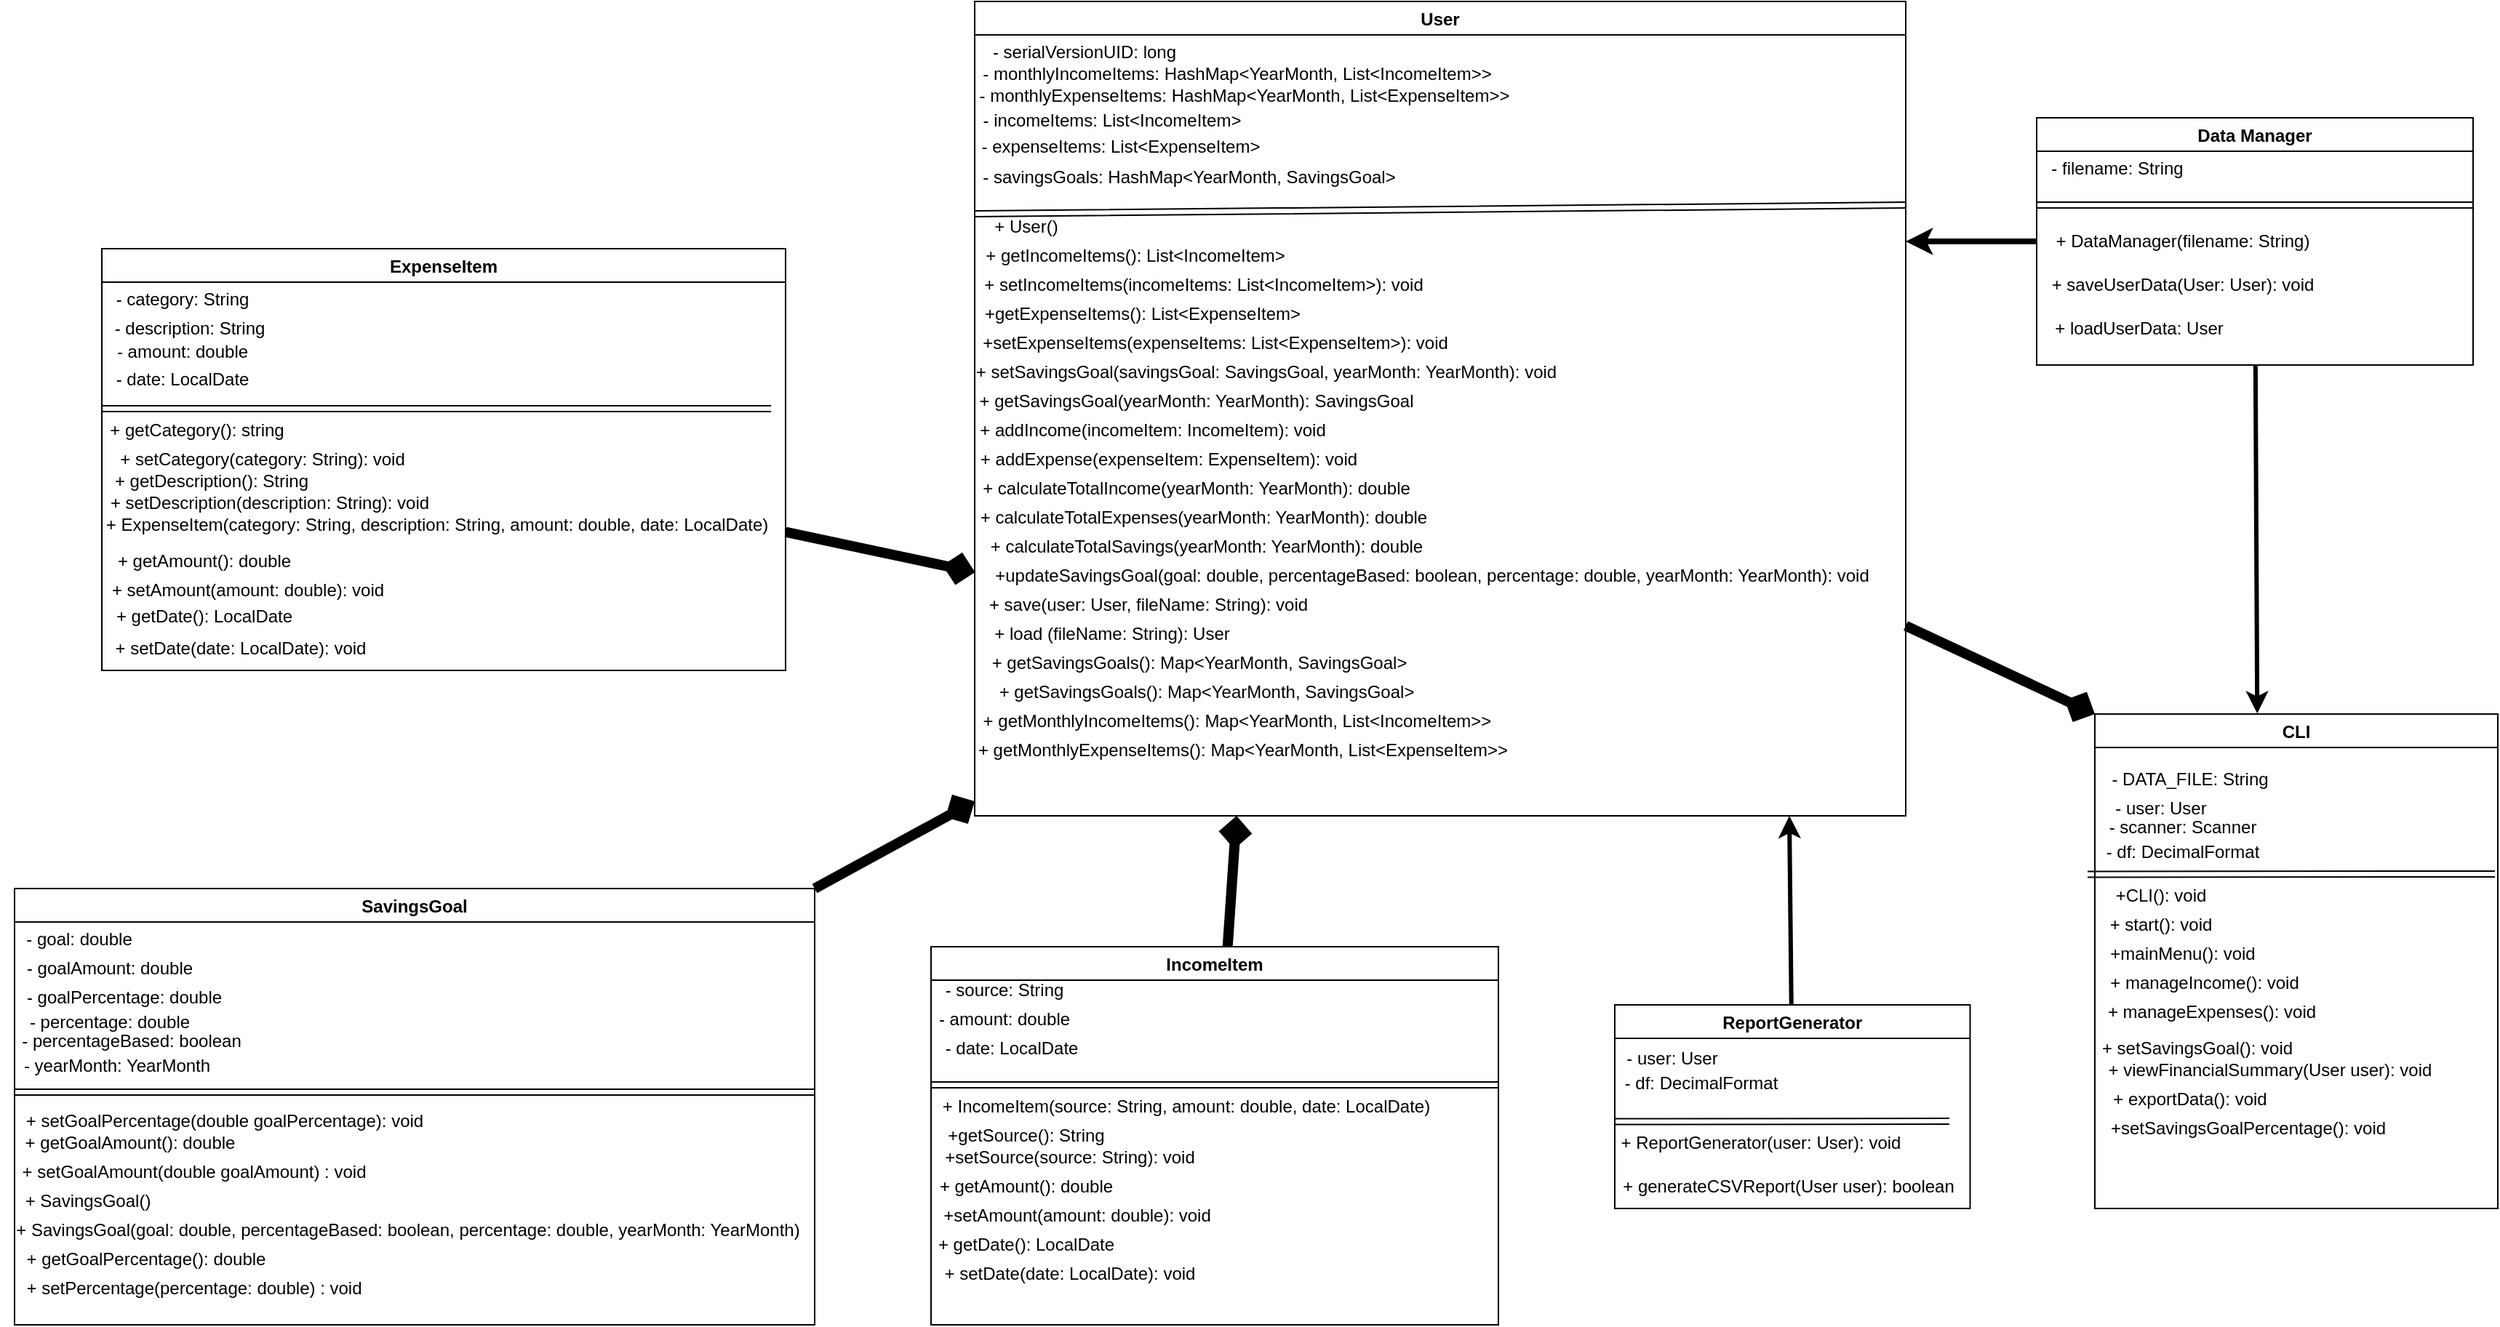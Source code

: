 <mxfile>
    <diagram id="HLEwpZdKR18EzE0iEeVe" name="Page-1">
        <mxGraphModel dx="4207" dy="2997" grid="1" gridSize="10" guides="1" tooltips="1" connect="1" arrows="1" fold="1" page="0" pageScale="1" pageWidth="1100" pageHeight="850" background="none" math="0" shadow="0">
            <root>
                <mxCell id="0"/>
                <mxCell id="1" parent="0"/>
                <mxCell id="180" style="edgeStyle=none;html=1;entryX=0;entryY=0;entryDx=0;entryDy=0;strokeColor=#000000;strokeWidth=7;endArrow=diamond;endFill=1;" edge="1" parent="1" source="2" target="80">
                    <mxGeometry relative="1" as="geometry"/>
                </mxCell>
                <mxCell id="2" value="User" style="swimlane;" parent="1" vertex="1">
                    <mxGeometry x="-920" y="-830" width="640" height="560" as="geometry"/>
                </mxCell>
                <mxCell id="3" value="- serialVersionUID: long" style="text;html=1;align=center;verticalAlign=middle;resizable=0;points=[];autosize=1;strokeColor=none;fillColor=none;" parent="2" vertex="1">
                    <mxGeometry y="20" width="150" height="30" as="geometry"/>
                </mxCell>
                <mxCell id="5" value="- incomeItems: List&amp;lt;IncomeItem&amp;gt;" style="text;html=1;align=center;verticalAlign=middle;resizable=0;points=[];autosize=1;strokeColor=none;fillColor=none;" parent="2" vertex="1">
                    <mxGeometry x="-6" y="67" width="200" height="30" as="geometry"/>
                </mxCell>
                <mxCell id="6" value="- expenseItems: List&amp;lt;ExpenseItem&amp;gt;" style="text;html=1;align=center;verticalAlign=middle;resizable=0;points=[];autosize=1;strokeColor=none;fillColor=none;" parent="2" vertex="1">
                    <mxGeometry x="-5" y="85" width="210" height="30" as="geometry"/>
                </mxCell>
                <mxCell id="7" value="" style="shape=link;html=1;" parent="2" edge="1">
                    <mxGeometry width="100" relative="1" as="geometry">
                        <mxPoint y="146" as="sourcePoint"/>
                        <mxPoint x="640" y="140" as="targetPoint"/>
                    </mxGeometry>
                </mxCell>
                <mxCell id="8" value="+ getIncomeItems(): List&amp;lt;IncomeItem&amp;gt;" style="text;html=1;align=center;verticalAlign=middle;resizable=0;points=[];autosize=1;strokeColor=none;fillColor=none;" parent="2" vertex="1">
                    <mxGeometry x="-5" y="160" width="230" height="30" as="geometry"/>
                </mxCell>
                <mxCell id="15" value="+getExpenseItems(): List&amp;lt;ExpenseItem&amp;gt;" style="text;html=1;align=center;verticalAlign=middle;resizable=0;points=[];autosize=1;strokeColor=none;fillColor=none;" parent="2" vertex="1">
                    <mxGeometry x="-5" y="200" width="240" height="30" as="geometry"/>
                </mxCell>
                <mxCell id="16" value="+ setIncomeItems(incomeItems: List&amp;lt;IncomeItem&amp;gt;): void" style="text;html=1;align=center;verticalAlign=middle;resizable=0;points=[];autosize=1;strokeColor=none;fillColor=none;" parent="2" vertex="1">
                    <mxGeometry x="-8" y="180" width="330" height="30" as="geometry"/>
                </mxCell>
                <mxCell id="17" value="+ getSavingsGoal(yearMonth: YearMonth): SavingsGoal" style="text;html=1;align=center;verticalAlign=middle;resizable=0;points=[];autosize=1;strokeColor=none;fillColor=none;" parent="2" vertex="1">
                    <mxGeometry x="-8" y="260" width="320" height="30" as="geometry"/>
                </mxCell>
                <mxCell id="18" value="+setExpenseItems(expenseItems: List&amp;lt;ExpenseItem&amp;gt;): void" style="text;html=1;align=center;verticalAlign=middle;resizable=0;points=[];autosize=1;strokeColor=none;fillColor=none;" parent="2" vertex="1">
                    <mxGeometry x="-5" y="220" width="340" height="30" as="geometry"/>
                </mxCell>
                <mxCell id="19" value="+ setSavingsGoal(savingsGoal: SavingsGoal, yearMonth: YearMonth): void" style="text;html=1;align=center;verticalAlign=middle;resizable=0;points=[];autosize=1;strokeColor=none;fillColor=none;" parent="2" vertex="1">
                    <mxGeometry x="-10" y="240" width="420" height="30" as="geometry"/>
                </mxCell>
                <mxCell id="120" value="- monthlyExpenseItems: HashMap&amp;lt;YearMonth, List&amp;lt;ExpenseItem&amp;gt;&amp;gt;" style="text;html=1;align=center;verticalAlign=middle;resizable=0;points=[];autosize=1;strokeColor=none;fillColor=none;" vertex="1" parent="2">
                    <mxGeometry x="-10" y="50" width="390" height="30" as="geometry"/>
                </mxCell>
                <mxCell id="4" value="- monthlyIncomeItems: HashMap&amp;lt;YearMonth, List&amp;lt;IncomeItem&amp;gt;&amp;gt;" style="text;html=1;align=center;verticalAlign=middle;resizable=0;points=[];autosize=1;strokeColor=none;fillColor=none;" parent="2" vertex="1">
                    <mxGeometry x="-5" y="35" width="370" height="30" as="geometry"/>
                </mxCell>
                <mxCell id="121" value="- savingsGoals: HashMap&amp;lt;YearMonth, SavingsGoal&amp;gt;" style="text;html=1;align=center;verticalAlign=middle;resizable=0;points=[];autosize=1;strokeColor=none;fillColor=none;" vertex="1" parent="2">
                    <mxGeometry x="-8" y="106" width="310" height="30" as="geometry"/>
                </mxCell>
                <mxCell id="122" value="+ User()" style="text;html=1;align=center;verticalAlign=middle;resizable=0;points=[];autosize=1;strokeColor=none;fillColor=none;" vertex="1" parent="2">
                    <mxGeometry y="140" width="70" height="30" as="geometry"/>
                </mxCell>
                <mxCell id="123" value="+ addIncome(incomeItem: IncomeItem): void" style="text;html=1;align=center;verticalAlign=middle;resizable=0;points=[];autosize=1;strokeColor=none;fillColor=none;" vertex="1" parent="2">
                    <mxGeometry x="-8" y="280" width="260" height="30" as="geometry"/>
                </mxCell>
                <mxCell id="124" value="+ addExpense(expenseItem: ExpenseItem): void" style="text;html=1;align=center;verticalAlign=middle;resizable=0;points=[];autosize=1;strokeColor=none;fillColor=none;" vertex="1" parent="2">
                    <mxGeometry x="-7" y="300" width="280" height="30" as="geometry"/>
                </mxCell>
                <mxCell id="125" value="+ calculateTotalIncome(yearMonth: YearMonth): double" style="text;html=1;align=center;verticalAlign=middle;resizable=0;points=[];autosize=1;strokeColor=none;fillColor=none;" vertex="1" parent="2">
                    <mxGeometry x="-8" y="320" width="320" height="30" as="geometry"/>
                </mxCell>
                <mxCell id="126" value="+ calculateTotalExpenses(yearMonth: YearMonth): double" style="text;html=1;align=center;verticalAlign=middle;resizable=0;points=[];autosize=1;strokeColor=none;fillColor=none;" vertex="1" parent="2">
                    <mxGeometry x="-8" y="340" width="330" height="30" as="geometry"/>
                </mxCell>
                <mxCell id="127" value="+ calculateTotalSavings(yearMonth: YearMonth): double" style="text;html=1;align=center;verticalAlign=middle;resizable=0;points=[];autosize=1;strokeColor=none;fillColor=none;" vertex="1" parent="2">
                    <mxGeometry x="-1" y="360" width="320" height="30" as="geometry"/>
                </mxCell>
                <mxCell id="129" value="+ save(user: User, fileName: String): void" style="text;html=1;align=center;verticalAlign=middle;resizable=0;points=[];autosize=1;strokeColor=none;fillColor=none;" vertex="1" parent="2">
                    <mxGeometry x="-1" y="400" width="240" height="30" as="geometry"/>
                </mxCell>
                <mxCell id="130" value="+ load (fileName: String): User" style="text;html=1;align=center;verticalAlign=middle;resizable=0;points=[];autosize=1;strokeColor=none;fillColor=none;" vertex="1" parent="2">
                    <mxGeometry x="-1" y="420" width="190" height="30" as="geometry"/>
                </mxCell>
                <mxCell id="131" value="+ getSavingsGoals(): Map&amp;lt;YearMonth, SavingsGoal&amp;gt;" style="text;html=1;align=center;verticalAlign=middle;resizable=0;points=[];autosize=1;strokeColor=none;fillColor=none;" vertex="1" parent="2">
                    <mxGeometry x="-1" y="440" width="310" height="30" as="geometry"/>
                </mxCell>
                <mxCell id="132" value="+ getSavingsGoals(): Map&amp;lt;YearMonth, SavingsGoal&amp;gt;" style="text;html=1;align=center;verticalAlign=middle;resizable=0;points=[];autosize=1;strokeColor=none;fillColor=none;" vertex="1" parent="2">
                    <mxGeometry x="4" y="460" width="310" height="30" as="geometry"/>
                </mxCell>
                <mxCell id="134" value="+ getMonthlyIncomeItems(): Map&amp;lt;YearMonth, List&amp;lt;IncomeItem&amp;gt;&amp;gt;" style="text;html=1;align=center;verticalAlign=middle;resizable=0;points=[];autosize=1;strokeColor=none;fillColor=none;" vertex="1" parent="2">
                    <mxGeometry x="-5" y="480" width="370" height="30" as="geometry"/>
                </mxCell>
                <mxCell id="135" value="+ getMonthlyExpenseItems(): Map&amp;lt;YearMonth, List&amp;lt;ExpenseItem&amp;gt;&amp;gt;" style="text;html=1;align=center;verticalAlign=middle;resizable=0;points=[];autosize=1;strokeColor=none;fillColor=none;" vertex="1" parent="2">
                    <mxGeometry x="-11" y="500" width="390" height="30" as="geometry"/>
                </mxCell>
                <mxCell id="128" value="+updateSavingsGoal(goal: double, percentageBased: boolean, percentage: double, yearMonth: YearMonth): void" style="text;html=1;align=center;verticalAlign=middle;resizable=0;points=[];autosize=1;strokeColor=none;fillColor=none;" vertex="1" parent="2">
                    <mxGeometry x="4" y="380" width="620" height="30" as="geometry"/>
                </mxCell>
                <mxCell id="178" style="edgeStyle=none;html=1;strokeColor=#000000;strokeWidth=7;endArrow=diamond;endFill=1;" edge="1" parent="1" source="24">
                    <mxGeometry relative="1" as="geometry">
                        <mxPoint x="-740" y="-270" as="targetPoint"/>
                    </mxGeometry>
                </mxCell>
                <mxCell id="24" value="IncomeItem" style="swimlane;" parent="1" vertex="1">
                    <mxGeometry x="-950" y="-180" width="390" height="260" as="geometry"/>
                </mxCell>
                <mxCell id="27" value="- source: String" style="text;html=1;align=center;verticalAlign=middle;resizable=0;points=[];autosize=1;strokeColor=none;fillColor=none;" parent="24" vertex="1">
                    <mxGeometry y="15" width="100" height="30" as="geometry"/>
                </mxCell>
                <mxCell id="28" value="- amount: double" style="text;html=1;align=center;verticalAlign=middle;resizable=0;points=[];autosize=1;strokeColor=none;fillColor=none;" parent="24" vertex="1">
                    <mxGeometry x="-5" y="35" width="110" height="30" as="geometry"/>
                </mxCell>
                <mxCell id="29" value="- date: LocalDate" style="text;html=1;align=center;verticalAlign=middle;resizable=0;points=[];autosize=1;strokeColor=none;fillColor=none;" parent="24" vertex="1">
                    <mxGeometry y="55" width="110" height="30" as="geometry"/>
                </mxCell>
                <mxCell id="31" value="+ getAmount(): double" style="text;html=1;align=center;verticalAlign=middle;resizable=0;points=[];autosize=1;strokeColor=none;fillColor=none;" parent="24" vertex="1">
                    <mxGeometry x="-5" y="150" width="140" height="30" as="geometry"/>
                </mxCell>
                <mxCell id="32" value="+ getDate(): LocalDate" style="text;html=1;align=center;verticalAlign=middle;resizable=0;points=[];autosize=1;strokeColor=none;fillColor=none;" parent="24" vertex="1">
                    <mxGeometry x="-5" y="190" width="140" height="30" as="geometry"/>
                </mxCell>
                <mxCell id="35" value="" style="shape=link;html=1;" parent="24" edge="1">
                    <mxGeometry width="100" relative="1" as="geometry">
                        <mxPoint y="95" as="sourcePoint"/>
                        <mxPoint x="390" y="95" as="targetPoint"/>
                    </mxGeometry>
                </mxCell>
                <mxCell id="136" value="+ IncomeItem(source: String, amount: double, date: LocalDate)" style="text;html=1;align=center;verticalAlign=middle;resizable=0;points=[];autosize=1;strokeColor=none;fillColor=none;" vertex="1" parent="24">
                    <mxGeometry x="-5" y="95" width="360" height="30" as="geometry"/>
                </mxCell>
                <mxCell id="137" value="+getSource(): String" style="text;html=1;align=center;verticalAlign=middle;resizable=0;points=[];autosize=1;strokeColor=none;fillColor=none;" vertex="1" parent="24">
                    <mxGeometry y="115" width="130" height="30" as="geometry"/>
                </mxCell>
                <mxCell id="138" value="+setSource(source: String): void" style="text;html=1;align=center;verticalAlign=middle;resizable=0;points=[];autosize=1;strokeColor=none;fillColor=none;" vertex="1" parent="24">
                    <mxGeometry x="-5" y="130" width="200" height="30" as="geometry"/>
                </mxCell>
                <mxCell id="139" value="+setAmount(amount: double): void" style="text;html=1;align=center;verticalAlign=middle;resizable=0;points=[];autosize=1;strokeColor=none;fillColor=none;" vertex="1" parent="24">
                    <mxGeometry x="-5" y="170" width="210" height="30" as="geometry"/>
                </mxCell>
                <mxCell id="140" value="+ setDate(date: LocalDate): void" style="text;html=1;align=center;verticalAlign=middle;resizable=0;points=[];autosize=1;strokeColor=none;fillColor=none;" vertex="1" parent="24">
                    <mxGeometry x="-5" y="210" width="200" height="30" as="geometry"/>
                </mxCell>
                <mxCell id="176" style="edgeStyle=none;html=1;entryX=-0.006;entryY=0.416;entryDx=0;entryDy=0;entryPerimeter=0;endArrow=diamond;endFill=1;strokeWidth=7;strokeColor=#000000;" edge="1" parent="1" source="33" target="128">
                    <mxGeometry relative="1" as="geometry"/>
                </mxCell>
                <mxCell id="33" value="ExpenseItem" style="swimlane;" parent="1" vertex="1">
                    <mxGeometry x="-1520" y="-660" width="470" height="290" as="geometry"/>
                </mxCell>
                <mxCell id="25" value="" style="shape=link;html=1;" parent="33" edge="1">
                    <mxGeometry width="100" relative="1" as="geometry">
                        <mxPoint y="110" as="sourcePoint"/>
                        <mxPoint x="460" y="110" as="targetPoint"/>
                    </mxGeometry>
                </mxCell>
                <mxCell id="34" value="- category: String" style="text;html=1;align=center;verticalAlign=middle;resizable=0;points=[];autosize=1;strokeColor=none;fillColor=none;" parent="33" vertex="1">
                    <mxGeometry y="20" width="110" height="30" as="geometry"/>
                </mxCell>
                <mxCell id="36" value="- amount: double" style="text;html=1;align=center;verticalAlign=middle;resizable=0;points=[];autosize=1;strokeColor=none;fillColor=none;" parent="33" vertex="1">
                    <mxGeometry y="56" width="110" height="30" as="geometry"/>
                </mxCell>
                <mxCell id="37" value="- date: LocalDate" style="text;html=1;align=center;verticalAlign=middle;resizable=0;points=[];autosize=1;strokeColor=none;fillColor=none;" parent="33" vertex="1">
                    <mxGeometry y="75" width="110" height="30" as="geometry"/>
                </mxCell>
                <mxCell id="38" value="+ getCategory(): string" style="text;html=1;align=center;verticalAlign=middle;resizable=0;points=[];autosize=1;strokeColor=none;fillColor=none;" parent="33" vertex="1">
                    <mxGeometry x="-5" y="110" width="140" height="30" as="geometry"/>
                </mxCell>
                <mxCell id="40" value="+ getDate(): LocalDate" style="text;html=1;align=center;verticalAlign=middle;resizable=0;points=[];autosize=1;strokeColor=none;fillColor=none;" parent="33" vertex="1">
                    <mxGeometry y="238" width="140" height="30" as="geometry"/>
                </mxCell>
                <mxCell id="141" value="- description: String" style="text;html=1;align=center;verticalAlign=middle;resizable=0;points=[];autosize=1;strokeColor=none;fillColor=none;" vertex="1" parent="33">
                    <mxGeometry x="-5" y="40" width="130" height="30" as="geometry"/>
                </mxCell>
                <mxCell id="143" value="+ setDate(date: LocalDate): void" style="text;html=1;align=center;verticalAlign=middle;resizable=0;points=[];autosize=1;strokeColor=none;fillColor=none;" vertex="1" parent="33">
                    <mxGeometry x="-5" y="260" width="200" height="30" as="geometry"/>
                </mxCell>
                <mxCell id="145" value="+ setCategory(category: String): void" style="text;html=1;align=center;verticalAlign=middle;resizable=0;points=[];autosize=1;strokeColor=none;fillColor=none;" vertex="1" parent="33">
                    <mxGeometry y="130" width="220" height="30" as="geometry"/>
                </mxCell>
                <mxCell id="39" value="+ getAmount(): double" style="text;html=1;align=center;verticalAlign=middle;resizable=0;points=[];autosize=1;strokeColor=none;fillColor=none;" parent="33" vertex="1">
                    <mxGeometry y="200" width="140" height="30" as="geometry"/>
                </mxCell>
                <mxCell id="146" value="+ setAmount(amount: double): void" style="text;html=1;align=center;verticalAlign=middle;resizable=0;points=[];autosize=1;strokeColor=none;fillColor=none;" vertex="1" parent="33">
                    <mxGeometry x="-5" y="220" width="210" height="30" as="geometry"/>
                </mxCell>
                <mxCell id="147" value="+ getDescription(): String" style="text;html=1;align=center;verticalAlign=middle;resizable=0;points=[];autosize=1;strokeColor=none;fillColor=none;" vertex="1" parent="33">
                    <mxGeometry x="-5" y="145" width="160" height="30" as="geometry"/>
                </mxCell>
                <mxCell id="148" value="+ setDescription(description: String): void" style="text;html=1;align=center;verticalAlign=middle;resizable=0;points=[];autosize=1;strokeColor=none;fillColor=none;" vertex="1" parent="33">
                    <mxGeometry x="-5" y="160" width="240" height="30" as="geometry"/>
                </mxCell>
                <mxCell id="149" value="+ ExpenseItem(category: String, description: String, amount: double, date: LocalDate)" style="text;html=1;align=center;verticalAlign=middle;resizable=0;points=[];autosize=1;strokeColor=none;fillColor=none;" vertex="1" parent="33">
                    <mxGeometry x="-10" y="175" width="480" height="30" as="geometry"/>
                </mxCell>
                <mxCell id="177" style="edgeStyle=none;html=1;strokeColor=#000000;strokeWidth=7;endArrow=diamond;endFill=1;" edge="1" parent="1" source="51">
                    <mxGeometry relative="1" as="geometry">
                        <mxPoint x="-920" y="-280" as="targetPoint"/>
                    </mxGeometry>
                </mxCell>
                <mxCell id="51" value="SavingsGoal" style="swimlane;" parent="1" vertex="1">
                    <mxGeometry x="-1580" y="-220" width="550" height="300" as="geometry"/>
                </mxCell>
                <mxCell id="52" value="- goalAmount: double" style="text;html=1;align=center;verticalAlign=middle;resizable=0;points=[];autosize=1;strokeColor=none;fillColor=none;" parent="51" vertex="1">
                    <mxGeometry x="-5" y="40" width="140" height="30" as="geometry"/>
                </mxCell>
                <mxCell id="53" value="+ getGoalAmount(): double" style="text;html=1;align=center;verticalAlign=middle;resizable=0;points=[];autosize=1;strokeColor=none;fillColor=none;" parent="51" vertex="1">
                    <mxGeometry x="-6" y="160" width="170" height="30" as="geometry"/>
                </mxCell>
                <mxCell id="55" value="+ setGoalAmount(double goalAmount) : void" style="text;html=1;align=center;verticalAlign=middle;resizable=0;points=[];autosize=1;strokeColor=none;fillColor=none;" parent="51" vertex="1">
                    <mxGeometry x="-7.5" y="180" width="260" height="30" as="geometry"/>
                </mxCell>
                <mxCell id="56" value="" style="shape=link;html=1;" parent="51" edge="1">
                    <mxGeometry width="100" relative="1" as="geometry">
                        <mxPoint y="140" as="sourcePoint"/>
                        <mxPoint x="550" y="140" as="targetPoint"/>
                    </mxGeometry>
                </mxCell>
                <mxCell id="57" value="- goalPercentage: double" style="text;html=1;align=center;verticalAlign=middle;resizable=0;points=[];autosize=1;strokeColor=none;fillColor=none;" parent="51" vertex="1">
                    <mxGeometry x="-5" y="60" width="160" height="30" as="geometry"/>
                </mxCell>
                <mxCell id="59" value="+ setGoalPercentage(double goalPercentage): void" style="text;html=1;align=center;verticalAlign=middle;resizable=0;points=[];autosize=1;strokeColor=none;fillColor=none;" parent="51" vertex="1">
                    <mxGeometry x="-6" y="145" width="300" height="30" as="geometry"/>
                </mxCell>
                <mxCell id="54" value="+ getGoalPercentage(): double" style="text;html=1;align=center;verticalAlign=middle;resizable=0;points=[];autosize=1;strokeColor=none;fillColor=none;" parent="51" vertex="1">
                    <mxGeometry x="-5" y="240" width="190" height="30" as="geometry"/>
                </mxCell>
                <mxCell id="151" value="- goal: double" style="text;html=1;align=center;verticalAlign=middle;resizable=0;points=[];autosize=1;strokeColor=none;fillColor=none;" vertex="1" parent="51">
                    <mxGeometry x="-6" y="20" width="100" height="30" as="geometry"/>
                </mxCell>
                <mxCell id="152" value="- percentage: double" style="text;html=1;align=center;verticalAlign=middle;resizable=0;points=[];autosize=1;strokeColor=none;fillColor=none;" vertex="1" parent="51">
                    <mxGeometry y="77" width="130" height="30" as="geometry"/>
                </mxCell>
                <mxCell id="154" value="- yearMonth: YearMonth" style="text;html=1;align=center;verticalAlign=middle;resizable=0;points=[];autosize=1;strokeColor=none;fillColor=none;" vertex="1" parent="51">
                    <mxGeometry x="-5" y="107" width="150" height="30" as="geometry"/>
                </mxCell>
                <mxCell id="153" value="- percentageBased: boolean" style="text;html=1;align=center;verticalAlign=middle;resizable=0;points=[];autosize=1;strokeColor=none;fillColor=none;" vertex="1" parent="51">
                    <mxGeometry x="-5" y="90" width="170" height="30" as="geometry"/>
                </mxCell>
                <mxCell id="155" value="+ SavingsGoal()" style="text;html=1;align=center;verticalAlign=middle;resizable=0;points=[];autosize=1;strokeColor=none;fillColor=none;" vertex="1" parent="51">
                    <mxGeometry x="-5" y="200" width="110" height="30" as="geometry"/>
                </mxCell>
                <mxCell id="157" value="+ setPercentage(percentage: double) : void" style="text;html=1;align=center;verticalAlign=middle;resizable=0;points=[];autosize=1;strokeColor=none;fillColor=none;" vertex="1" parent="51">
                    <mxGeometry x="-2.5" y="260" width="250" height="30" as="geometry"/>
                </mxCell>
                <mxCell id="156" value="+ SavingsGoal(goal: double, percentageBased: boolean, percentage: double, yearMonth: YearMonth)" style="text;html=1;align=center;verticalAlign=middle;resizable=0;points=[];autosize=1;strokeColor=none;fillColor=none;" vertex="1" parent="51">
                    <mxGeometry x="-10" y="220" width="560" height="30" as="geometry"/>
                </mxCell>
                <mxCell id="179" style="edgeStyle=none;html=1;strokeWidth=4;endArrow=classic;endFill=1;strokeColor=#000000;" edge="1" parent="1" source="73">
                    <mxGeometry relative="1" as="geometry">
                        <mxPoint x="-280" y="-665" as="targetPoint"/>
                    </mxGeometry>
                </mxCell>
                <mxCell id="181" style="edgeStyle=none;html=1;entryX=0.403;entryY=-0.001;entryDx=0;entryDy=0;entryPerimeter=0;strokeColor=#000000;strokeWidth=3;endArrow=classic;endFill=1;" edge="1" parent="1" source="73" target="80">
                    <mxGeometry relative="1" as="geometry"/>
                </mxCell>
                <mxCell id="73" value="Data Manager" style="swimlane;" parent="1" vertex="1">
                    <mxGeometry x="-190" y="-750" width="300" height="170" as="geometry"/>
                </mxCell>
                <mxCell id="75" value="+ saveUserData(User: User): void" style="text;html=1;align=center;verticalAlign=middle;resizable=0;points=[];autosize=1;strokeColor=none;fillColor=none;" parent="73" vertex="1">
                    <mxGeometry y="100" width="200" height="30" as="geometry"/>
                </mxCell>
                <mxCell id="76" value="+ loadUserData: User" style="text;html=1;align=center;verticalAlign=middle;resizable=0;points=[];autosize=1;strokeColor=none;fillColor=none;" parent="73" vertex="1">
                    <mxGeometry y="130" width="140" height="30" as="geometry"/>
                </mxCell>
                <mxCell id="158" value="" style="shape=link;html=1;" edge="1" parent="73">
                    <mxGeometry width="100" relative="1" as="geometry">
                        <mxPoint y="60" as="sourcePoint"/>
                        <mxPoint x="300" y="60" as="targetPoint"/>
                    </mxGeometry>
                </mxCell>
                <mxCell id="159" value="- filename: String" style="text;html=1;align=center;verticalAlign=middle;resizable=0;points=[];autosize=1;strokeColor=none;fillColor=none;" vertex="1" parent="73">
                    <mxGeometry y="20" width="110" height="30" as="geometry"/>
                </mxCell>
                <mxCell id="160" value="+ DataManager(filename: String)" style="text;html=1;align=center;verticalAlign=middle;resizable=0;points=[];autosize=1;strokeColor=none;fillColor=none;" vertex="1" parent="73">
                    <mxGeometry y="70" width="200" height="30" as="geometry"/>
                </mxCell>
                <mxCell id="80" value="CLI" style="swimlane;" parent="1" vertex="1">
                    <mxGeometry x="-150" y="-340" width="277" height="340" as="geometry"/>
                </mxCell>
                <mxCell id="83" value="+ manageIncome(): void" style="text;html=1;align=center;verticalAlign=middle;resizable=0;points=[];autosize=1;strokeColor=none;fillColor=none;" parent="80" vertex="1">
                    <mxGeometry y="170" width="150" height="30" as="geometry"/>
                </mxCell>
                <mxCell id="87" value="+ viewFinancialSummary(User user): void" style="text;html=1;align=center;verticalAlign=middle;resizable=0;points=[];autosize=1;strokeColor=none;fillColor=none;" parent="80" vertex="1">
                    <mxGeometry x="-5" y="230" width="250" height="30" as="geometry"/>
                </mxCell>
                <mxCell id="89" value="+ manageExpenses(): void" style="text;html=1;align=center;verticalAlign=middle;resizable=0;points=[];autosize=1;strokeColor=none;fillColor=none;" parent="80" vertex="1">
                    <mxGeometry x="-5" y="190" width="170" height="30" as="geometry"/>
                </mxCell>
                <mxCell id="162" value="- DATA_FILE: String" style="text;html=1;align=center;verticalAlign=middle;resizable=0;points=[];autosize=1;strokeColor=none;fillColor=none;" vertex="1" parent="80">
                    <mxGeometry y="30" width="130" height="30" as="geometry"/>
                </mxCell>
                <mxCell id="164" value="- user: User" style="text;html=1;align=center;verticalAlign=middle;resizable=0;points=[];autosize=1;strokeColor=none;fillColor=none;" vertex="1" parent="80">
                    <mxGeometry y="50" width="90" height="30" as="geometry"/>
                </mxCell>
                <mxCell id="165" value="- scanner: Scanner" style="text;html=1;align=center;verticalAlign=middle;resizable=0;points=[];autosize=1;strokeColor=none;fillColor=none;" vertex="1" parent="80">
                    <mxGeometry y="63" width="120" height="30" as="geometry"/>
                </mxCell>
                <mxCell id="166" value="- df: DecimalFormat" style="text;html=1;align=center;verticalAlign=middle;resizable=0;points=[];autosize=1;strokeColor=none;fillColor=none;" vertex="1" parent="80">
                    <mxGeometry x="-5" y="80" width="130" height="30" as="geometry"/>
                </mxCell>
                <mxCell id="167" value="+CLI(): void" style="text;html=1;align=center;verticalAlign=middle;resizable=0;points=[];autosize=1;strokeColor=none;fillColor=none;" vertex="1" parent="80">
                    <mxGeometry y="110" width="90" height="30" as="geometry"/>
                </mxCell>
                <mxCell id="168" value="+ start(): void" style="text;html=1;align=center;verticalAlign=middle;resizable=0;points=[];autosize=1;strokeColor=none;fillColor=none;" vertex="1" parent="80">
                    <mxGeometry y="130" width="90" height="30" as="geometry"/>
                </mxCell>
                <mxCell id="169" value="+mainMenu(): void" style="text;html=1;align=center;verticalAlign=middle;resizable=0;points=[];autosize=1;strokeColor=none;fillColor=none;" vertex="1" parent="80">
                    <mxGeometry y="150" width="120" height="30" as="geometry"/>
                </mxCell>
                <mxCell id="170" value="+ setSavingsGoal(): void" style="text;html=1;align=center;verticalAlign=middle;resizable=0;points=[];autosize=1;strokeColor=none;fillColor=none;" vertex="1" parent="80">
                    <mxGeometry x="-5" y="215" width="150" height="30" as="geometry"/>
                </mxCell>
                <mxCell id="91" value="+ exportData(): void" style="text;html=1;align=center;verticalAlign=middle;resizable=0;points=[];autosize=1;strokeColor=none;fillColor=none;" parent="80" vertex="1">
                    <mxGeometry y="250" width="130" height="30" as="geometry"/>
                </mxCell>
                <mxCell id="171" value="+setSavingsGoalPercentage(): void" style="text;html=1;align=center;verticalAlign=middle;resizable=0;points=[];autosize=1;strokeColor=none;fillColor=none;" vertex="1" parent="80">
                    <mxGeometry y="270" width="210" height="30" as="geometry"/>
                </mxCell>
                <mxCell id="161" value="" style="shape=link;html=1;" edge="1" parent="80">
                    <mxGeometry width="100" relative="1" as="geometry">
                        <mxPoint x="-5.0" y="110.23" as="sourcePoint"/>
                        <mxPoint x="275" y="110" as="targetPoint"/>
                    </mxGeometry>
                </mxCell>
                <mxCell id="182" style="edgeStyle=none;html=1;strokeWidth=3;endArrow=classic;endFill=1;strokeColor=#000000;" edge="1" parent="1" source="92">
                    <mxGeometry relative="1" as="geometry">
                        <mxPoint x="-360" y="-270" as="targetPoint"/>
                    </mxGeometry>
                </mxCell>
                <mxCell id="92" value="ReportGenerator" style="swimlane;" parent="1" vertex="1">
                    <mxGeometry x="-480" y="-140" width="244.25" height="140" as="geometry"/>
                </mxCell>
                <mxCell id="93" value="+ generateCSVReport(User user): boolean" style="text;html=1;align=center;verticalAlign=middle;resizable=0;points=[];autosize=1;strokeColor=none;fillColor=none;" parent="92" vertex="1">
                    <mxGeometry x="-6.5" y="110" width="250" height="30" as="geometry"/>
                </mxCell>
                <mxCell id="172" value="" style="shape=link;html=1;" edge="1" parent="92">
                    <mxGeometry width="100" relative="1" as="geometry">
                        <mxPoint x="4.547e-13" y="80.23" as="sourcePoint"/>
                        <mxPoint x="230" y="80" as="targetPoint"/>
                    </mxGeometry>
                </mxCell>
                <mxCell id="173" value="- user: User" style="text;html=1;align=center;verticalAlign=middle;resizable=0;points=[];autosize=1;strokeColor=none;fillColor=none;" vertex="1" parent="92">
                    <mxGeometry x="-6.5" y="22" width="90" height="30" as="geometry"/>
                </mxCell>
                <mxCell id="174" value="- df: DecimalFormat" style="text;html=1;align=center;verticalAlign=middle;resizable=0;points=[];autosize=1;strokeColor=none;fillColor=none;" vertex="1" parent="92">
                    <mxGeometry x="-6.5" y="39" width="130" height="30" as="geometry"/>
                </mxCell>
                <mxCell id="175" value="+ ReportGenerator(user: User): void" style="text;html=1;align=center;verticalAlign=middle;resizable=0;points=[];autosize=1;strokeColor=none;fillColor=none;" vertex="1" parent="92">
                    <mxGeometry x="-10" y="80" width="220" height="30" as="geometry"/>
                </mxCell>
            </root>
        </mxGraphModel>
    </diagram>
</mxfile>